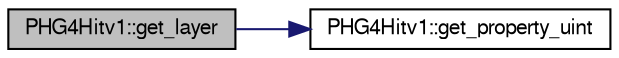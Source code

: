 digraph "PHG4Hitv1::get_layer"
{
  bgcolor="transparent";
  edge [fontname="FreeSans",fontsize="10",labelfontname="FreeSans",labelfontsize="10"];
  node [fontname="FreeSans",fontsize="10",shape=record];
  rankdir="LR";
  Node1 [label="PHG4Hitv1::get_layer",height=0.2,width=0.4,color="black", fillcolor="grey75", style="filled" fontcolor="black"];
  Node1 -> Node2 [color="midnightblue",fontsize="10",style="solid",fontname="FreeSans"];
  Node2 [label="PHG4Hitv1::get_property_uint",height=0.2,width=0.4,color="black",URL="$d9/d35/classPHG4Hitv1.html#ad7dcbaf9ff92c80e82bc03a5a8e67828"];
}

